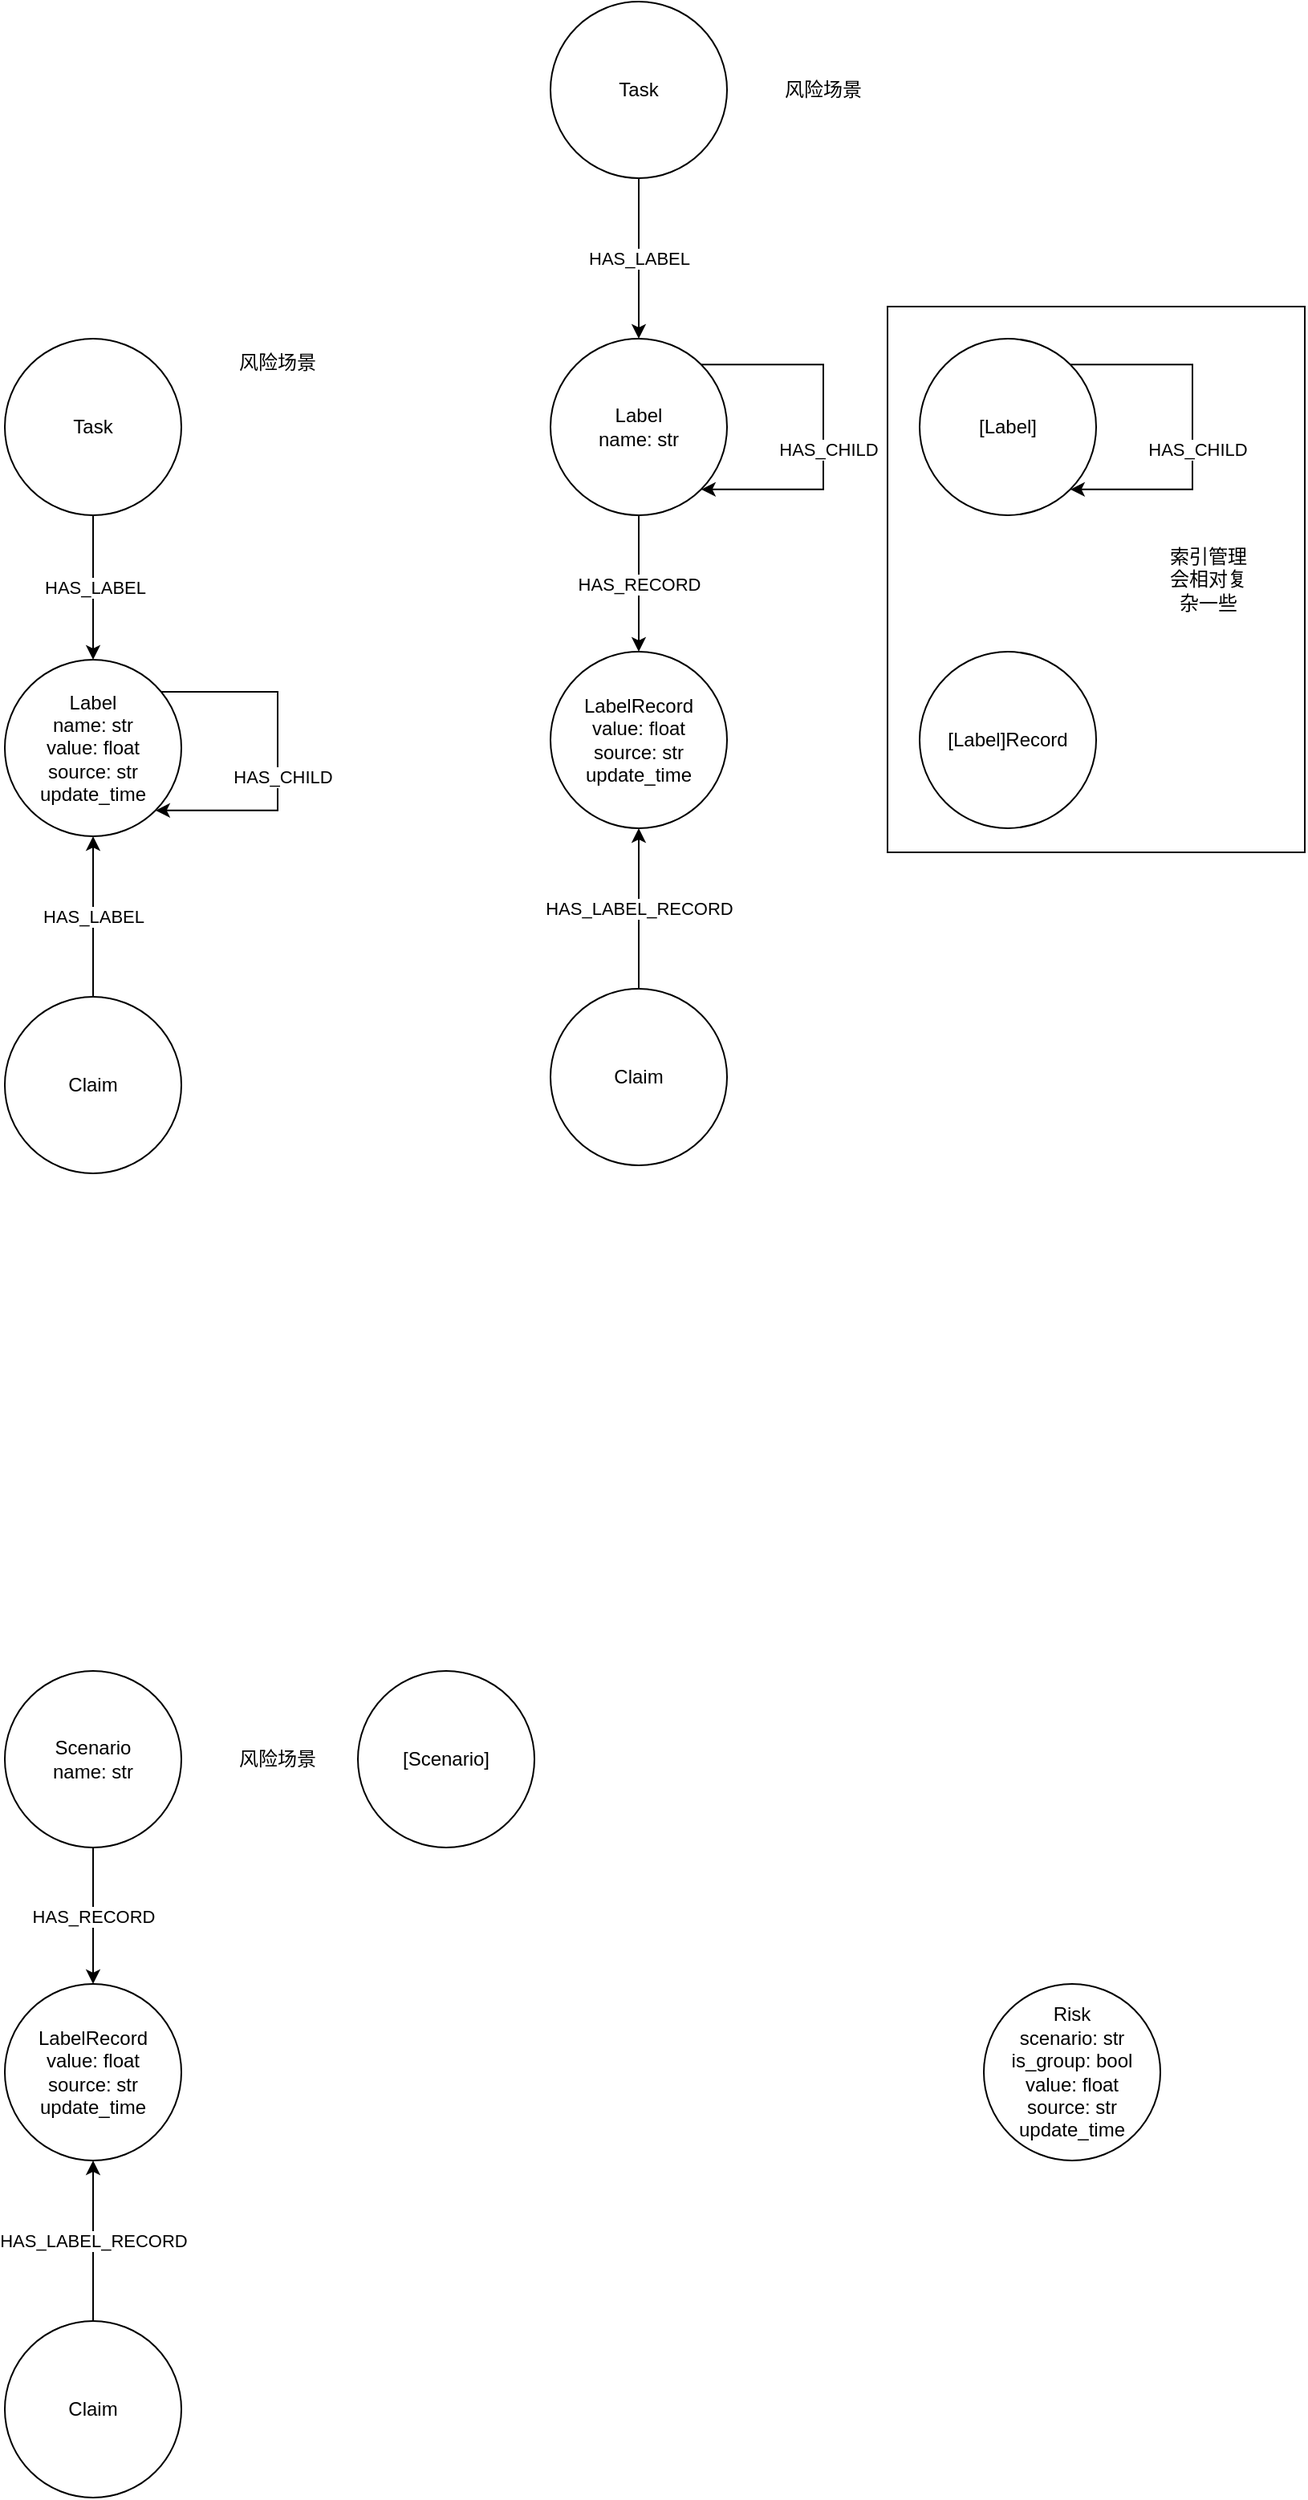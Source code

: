 <mxfile version="15.4.1" type="github">
  <diagram id="NcejznuSpz1hfUzmKxQE" name="Page-1">
    <mxGraphModel dx="1191" dy="1941" grid="1" gridSize="10" guides="1" tooltips="1" connect="1" arrows="1" fold="1" page="1" pageScale="1" pageWidth="850" pageHeight="1100" math="0" shadow="0">
      <root>
        <mxCell id="0" />
        <mxCell id="1" parent="0" />
        <mxCell id="JPDMa77N0OKO5Pyy8LSN-1" value="Label&lt;br&gt;name: str&lt;br&gt;value: float&lt;br&gt;source: str&lt;br&gt;update_time" style="ellipse;whiteSpace=wrap;html=1;aspect=fixed;" vertex="1" parent="1">
          <mxGeometry x="310" y="250" width="110" height="110" as="geometry" />
        </mxCell>
        <mxCell id="JPDMa77N0OKO5Pyy8LSN-2" value="Claim" style="ellipse;whiteSpace=wrap;html=1;aspect=fixed;" vertex="1" parent="1">
          <mxGeometry x="310" y="460" width="110" height="110" as="geometry" />
        </mxCell>
        <mxCell id="JPDMa77N0OKO5Pyy8LSN-3" value="" style="endArrow=classic;html=1;rounded=0;edgeStyle=orthogonalEdgeStyle;entryX=0.5;entryY=1;entryDx=0;entryDy=0;exitX=0.5;exitY=0;exitDx=0;exitDy=0;" edge="1" parent="1" source="JPDMa77N0OKO5Pyy8LSN-2" target="JPDMa77N0OKO5Pyy8LSN-1">
          <mxGeometry relative="1" as="geometry">
            <mxPoint x="370" y="430" as="sourcePoint" />
            <mxPoint x="470" y="430" as="targetPoint" />
          </mxGeometry>
        </mxCell>
        <mxCell id="JPDMa77N0OKO5Pyy8LSN-4" value="HAS_LABEL" style="edgeLabel;resizable=0;html=1;align=center;verticalAlign=middle;" connectable="0" vertex="1" parent="JPDMa77N0OKO5Pyy8LSN-3">
          <mxGeometry relative="1" as="geometry" />
        </mxCell>
        <mxCell id="JPDMa77N0OKO5Pyy8LSN-5" value="" style="edgeStyle=elbowEdgeStyle;elbow=horizontal;endArrow=classic;html=1;rounded=0;entryX=1;entryY=1;entryDx=0;entryDy=0;" edge="1" parent="1" source="JPDMa77N0OKO5Pyy8LSN-1" target="JPDMa77N0OKO5Pyy8LSN-1">
          <mxGeometry width="50" height="50" relative="1" as="geometry">
            <mxPoint x="400" y="460" as="sourcePoint" />
            <mxPoint x="450" y="410" as="targetPoint" />
            <Array as="points">
              <mxPoint x="480" y="270" />
              <mxPoint x="430" y="190" />
            </Array>
          </mxGeometry>
        </mxCell>
        <mxCell id="JPDMa77N0OKO5Pyy8LSN-6" value="HAS_CHILD" style="edgeLabel;html=1;align=center;verticalAlign=middle;resizable=0;points=[];" vertex="1" connectable="0" parent="JPDMa77N0OKO5Pyy8LSN-5">
          <mxGeometry x="0.122" y="3" relative="1" as="geometry">
            <mxPoint as="offset" />
          </mxGeometry>
        </mxCell>
        <mxCell id="JPDMa77N0OKO5Pyy8LSN-7" value="Task" style="ellipse;whiteSpace=wrap;html=1;aspect=fixed;" vertex="1" parent="1">
          <mxGeometry x="310" y="50" width="110" height="110" as="geometry" />
        </mxCell>
        <mxCell id="JPDMa77N0OKO5Pyy8LSN-8" value="" style="endArrow=classic;html=1;rounded=0;edgeStyle=orthogonalEdgeStyle;exitX=0.5;exitY=1;exitDx=0;exitDy=0;" edge="1" parent="1" source="JPDMa77N0OKO5Pyy8LSN-7">
          <mxGeometry relative="1" as="geometry">
            <mxPoint x="375" y="470" as="sourcePoint" />
            <mxPoint x="365" y="250" as="targetPoint" />
          </mxGeometry>
        </mxCell>
        <mxCell id="JPDMa77N0OKO5Pyy8LSN-9" value="HAS_LABEL" style="edgeLabel;resizable=0;html=1;align=center;verticalAlign=middle;" connectable="0" vertex="1" parent="JPDMa77N0OKO5Pyy8LSN-8">
          <mxGeometry relative="1" as="geometry" />
        </mxCell>
        <mxCell id="JPDMa77N0OKO5Pyy8LSN-10" value="风险场景" style="text;html=1;strokeColor=none;fillColor=none;align=center;verticalAlign=middle;whiteSpace=wrap;rounded=0;" vertex="1" parent="1">
          <mxGeometry x="430" y="50" width="100" height="30" as="geometry" />
        </mxCell>
        <mxCell id="JPDMa77N0OKO5Pyy8LSN-12" value="LabelRecord&lt;br&gt;value: float&lt;br&gt;source: str&lt;br&gt;update_time" style="ellipse;whiteSpace=wrap;html=1;aspect=fixed;" vertex="1" parent="1">
          <mxGeometry x="650" y="245" width="110" height="110" as="geometry" />
        </mxCell>
        <mxCell id="JPDMa77N0OKO5Pyy8LSN-13" value="Claim" style="ellipse;whiteSpace=wrap;html=1;aspect=fixed;" vertex="1" parent="1">
          <mxGeometry x="650" y="455" width="110" height="110" as="geometry" />
        </mxCell>
        <mxCell id="JPDMa77N0OKO5Pyy8LSN-14" value="" style="endArrow=classic;html=1;rounded=0;edgeStyle=orthogonalEdgeStyle;entryX=0.5;entryY=1;entryDx=0;entryDy=0;exitX=0.5;exitY=0;exitDx=0;exitDy=0;" edge="1" parent="1" source="JPDMa77N0OKO5Pyy8LSN-13" target="JPDMa77N0OKO5Pyy8LSN-12">
          <mxGeometry relative="1" as="geometry">
            <mxPoint x="710" y="425" as="sourcePoint" />
            <mxPoint x="810" y="425" as="targetPoint" />
          </mxGeometry>
        </mxCell>
        <mxCell id="JPDMa77N0OKO5Pyy8LSN-15" value="HAS_LABEL_RECORD" style="edgeLabel;resizable=0;html=1;align=center;verticalAlign=middle;" connectable="0" vertex="1" parent="JPDMa77N0OKO5Pyy8LSN-14">
          <mxGeometry relative="1" as="geometry" />
        </mxCell>
        <mxCell id="JPDMa77N0OKO5Pyy8LSN-16" value="" style="edgeStyle=elbowEdgeStyle;elbow=horizontal;endArrow=classic;html=1;rounded=0;exitX=1;exitY=0;exitDx=0;exitDy=0;entryX=1;entryY=1;entryDx=0;entryDy=0;" edge="1" parent="1" source="JPDMa77N0OKO5Pyy8LSN-22" target="JPDMa77N0OKO5Pyy8LSN-22">
          <mxGeometry width="50" height="50" relative="1" as="geometry">
            <mxPoint x="740" y="455" as="sourcePoint" />
            <mxPoint x="790" y="405" as="targetPoint" />
            <Array as="points">
              <mxPoint x="820" y="265" />
              <mxPoint x="770" y="185" />
            </Array>
          </mxGeometry>
        </mxCell>
        <mxCell id="JPDMa77N0OKO5Pyy8LSN-17" value="HAS_CHILD" style="edgeLabel;html=1;align=center;verticalAlign=middle;resizable=0;points=[];" vertex="1" connectable="0" parent="JPDMa77N0OKO5Pyy8LSN-16">
          <mxGeometry x="0.122" y="3" relative="1" as="geometry">
            <mxPoint as="offset" />
          </mxGeometry>
        </mxCell>
        <mxCell id="JPDMa77N0OKO5Pyy8LSN-18" value="Task" style="ellipse;whiteSpace=wrap;html=1;aspect=fixed;" vertex="1" parent="1">
          <mxGeometry x="650" y="-160" width="110" height="110" as="geometry" />
        </mxCell>
        <mxCell id="JPDMa77N0OKO5Pyy8LSN-19" value="" style="endArrow=classic;html=1;rounded=0;edgeStyle=orthogonalEdgeStyle;exitX=0.5;exitY=1;exitDx=0;exitDy=0;entryX=0.5;entryY=0;entryDx=0;entryDy=0;" edge="1" parent="1" source="JPDMa77N0OKO5Pyy8LSN-18" target="JPDMa77N0OKO5Pyy8LSN-22">
          <mxGeometry relative="1" as="geometry">
            <mxPoint x="715" y="465" as="sourcePoint" />
            <mxPoint x="580" y="20" as="targetPoint" />
          </mxGeometry>
        </mxCell>
        <mxCell id="JPDMa77N0OKO5Pyy8LSN-20" value="HAS_LABEL" style="edgeLabel;resizable=0;html=1;align=center;verticalAlign=middle;" connectable="0" vertex="1" parent="JPDMa77N0OKO5Pyy8LSN-19">
          <mxGeometry relative="1" as="geometry" />
        </mxCell>
        <mxCell id="JPDMa77N0OKO5Pyy8LSN-21" value="风险场景" style="text;html=1;strokeColor=none;fillColor=none;align=center;verticalAlign=middle;whiteSpace=wrap;rounded=0;" vertex="1" parent="1">
          <mxGeometry x="770" y="-120" width="100" height="30" as="geometry" />
        </mxCell>
        <mxCell id="JPDMa77N0OKO5Pyy8LSN-22" value="Label&lt;br&gt;name: str" style="ellipse;whiteSpace=wrap;html=1;aspect=fixed;" vertex="1" parent="1">
          <mxGeometry x="650" y="50" width="110" height="110" as="geometry" />
        </mxCell>
        <mxCell id="JPDMa77N0OKO5Pyy8LSN-23" value="" style="endArrow=classic;html=1;rounded=0;edgeStyle=orthogonalEdgeStyle;entryX=0.5;entryY=0;entryDx=0;entryDy=0;" edge="1" parent="1" source="JPDMa77N0OKO5Pyy8LSN-22" target="JPDMa77N0OKO5Pyy8LSN-12">
          <mxGeometry relative="1" as="geometry">
            <mxPoint x="715" y="-40" as="sourcePoint" />
            <mxPoint x="715" y="60" as="targetPoint" />
          </mxGeometry>
        </mxCell>
        <mxCell id="JPDMa77N0OKO5Pyy8LSN-24" value="HAS_RECORD" style="edgeLabel;resizable=0;html=1;align=center;verticalAlign=middle;" connectable="0" vertex="1" parent="JPDMa77N0OKO5Pyy8LSN-23">
          <mxGeometry relative="1" as="geometry" />
        </mxCell>
        <mxCell id="JPDMa77N0OKO5Pyy8LSN-26" value="" style="edgeStyle=elbowEdgeStyle;elbow=horizontal;endArrow=classic;html=1;rounded=0;exitX=1;exitY=0;exitDx=0;exitDy=0;entryX=1;entryY=1;entryDx=0;entryDy=0;" edge="1" parent="1" source="JPDMa77N0OKO5Pyy8LSN-28" target="JPDMa77N0OKO5Pyy8LSN-28">
          <mxGeometry width="50" height="50" relative="1" as="geometry">
            <mxPoint x="970" y="455" as="sourcePoint" />
            <mxPoint x="1020" y="405" as="targetPoint" />
            <Array as="points">
              <mxPoint x="1050" y="265" />
              <mxPoint x="1000" y="185" />
            </Array>
          </mxGeometry>
        </mxCell>
        <mxCell id="JPDMa77N0OKO5Pyy8LSN-27" value="HAS_CHILD" style="edgeLabel;html=1;align=center;verticalAlign=middle;resizable=0;points=[];" vertex="1" connectable="0" parent="JPDMa77N0OKO5Pyy8LSN-26">
          <mxGeometry x="0.122" y="3" relative="1" as="geometry">
            <mxPoint as="offset" />
          </mxGeometry>
        </mxCell>
        <mxCell id="JPDMa77N0OKO5Pyy8LSN-28" value="[Label]" style="ellipse;whiteSpace=wrap;html=1;aspect=fixed;" vertex="1" parent="1">
          <mxGeometry x="880" y="50" width="110" height="110" as="geometry" />
        </mxCell>
        <mxCell id="JPDMa77N0OKO5Pyy8LSN-29" value="[Label]Record" style="ellipse;whiteSpace=wrap;html=1;aspect=fixed;" vertex="1" parent="1">
          <mxGeometry x="880" y="245" width="110" height="110" as="geometry" />
        </mxCell>
        <mxCell id="JPDMa77N0OKO5Pyy8LSN-30" value="" style="rounded=0;whiteSpace=wrap;html=1;fillColor=none;" vertex="1" parent="1">
          <mxGeometry x="860" y="30" width="260" height="340" as="geometry" />
        </mxCell>
        <mxCell id="JPDMa77N0OKO5Pyy8LSN-31" value="索引管理会相对复杂一些" style="text;html=1;strokeColor=none;fillColor=none;align=center;verticalAlign=middle;whiteSpace=wrap;rounded=0;" vertex="1" parent="1">
          <mxGeometry x="1030" y="185" width="60" height="30" as="geometry" />
        </mxCell>
        <mxCell id="JPDMa77N0OKO5Pyy8LSN-32" value="LabelRecord&lt;br&gt;value: float&lt;br&gt;source: str&lt;br&gt;update_time" style="ellipse;whiteSpace=wrap;html=1;aspect=fixed;" vertex="1" parent="1">
          <mxGeometry x="310" y="1075" width="110" height="110" as="geometry" />
        </mxCell>
        <mxCell id="JPDMa77N0OKO5Pyy8LSN-33" value="Claim" style="ellipse;whiteSpace=wrap;html=1;aspect=fixed;" vertex="1" parent="1">
          <mxGeometry x="310" y="1285" width="110" height="110" as="geometry" />
        </mxCell>
        <mxCell id="JPDMa77N0OKO5Pyy8LSN-34" value="" style="endArrow=classic;html=1;rounded=0;edgeStyle=orthogonalEdgeStyle;entryX=0.5;entryY=1;entryDx=0;entryDy=0;exitX=0.5;exitY=0;exitDx=0;exitDy=0;" edge="1" parent="1" source="JPDMa77N0OKO5Pyy8LSN-33" target="JPDMa77N0OKO5Pyy8LSN-32">
          <mxGeometry relative="1" as="geometry">
            <mxPoint x="370" y="1255" as="sourcePoint" />
            <mxPoint x="470" y="1255" as="targetPoint" />
          </mxGeometry>
        </mxCell>
        <mxCell id="JPDMa77N0OKO5Pyy8LSN-35" value="HAS_LABEL_RECORD" style="edgeLabel;resizable=0;html=1;align=center;verticalAlign=middle;" connectable="0" vertex="1" parent="JPDMa77N0OKO5Pyy8LSN-34">
          <mxGeometry relative="1" as="geometry" />
        </mxCell>
        <mxCell id="JPDMa77N0OKO5Pyy8LSN-41" value="风险场景" style="text;html=1;strokeColor=none;fillColor=none;align=center;verticalAlign=middle;whiteSpace=wrap;rounded=0;" vertex="1" parent="1">
          <mxGeometry x="430" y="920" width="100" height="30" as="geometry" />
        </mxCell>
        <mxCell id="JPDMa77N0OKO5Pyy8LSN-42" value="Scenario&lt;br&gt;name: str" style="ellipse;whiteSpace=wrap;html=1;aspect=fixed;" vertex="1" parent="1">
          <mxGeometry x="310" y="880" width="110" height="110" as="geometry" />
        </mxCell>
        <mxCell id="JPDMa77N0OKO5Pyy8LSN-43" value="" style="endArrow=classic;html=1;rounded=0;edgeStyle=orthogonalEdgeStyle;entryX=0.5;entryY=0;entryDx=0;entryDy=0;" edge="1" parent="1" source="JPDMa77N0OKO5Pyy8LSN-42" target="JPDMa77N0OKO5Pyy8LSN-32">
          <mxGeometry relative="1" as="geometry">
            <mxPoint x="375" y="790" as="sourcePoint" />
            <mxPoint x="375" y="890" as="targetPoint" />
          </mxGeometry>
        </mxCell>
        <mxCell id="JPDMa77N0OKO5Pyy8LSN-44" value="HAS_RECORD" style="edgeLabel;resizable=0;html=1;align=center;verticalAlign=middle;" connectable="0" vertex="1" parent="JPDMa77N0OKO5Pyy8LSN-43">
          <mxGeometry relative="1" as="geometry" />
        </mxCell>
        <mxCell id="JPDMa77N0OKO5Pyy8LSN-45" value="[Scenario]" style="ellipse;whiteSpace=wrap;html=1;aspect=fixed;" vertex="1" parent="1">
          <mxGeometry x="530" y="880" width="110" height="110" as="geometry" />
        </mxCell>
        <mxCell id="JPDMa77N0OKO5Pyy8LSN-46" value="Risk&lt;br&gt;scenario: str&lt;br&gt;is_group: bool&lt;br&gt;value: float&lt;br&gt;source: str&lt;br&gt;update_time" style="ellipse;whiteSpace=wrap;html=1;aspect=fixed;" vertex="1" parent="1">
          <mxGeometry x="920" y="1075" width="110" height="110" as="geometry" />
        </mxCell>
      </root>
    </mxGraphModel>
  </diagram>
</mxfile>
